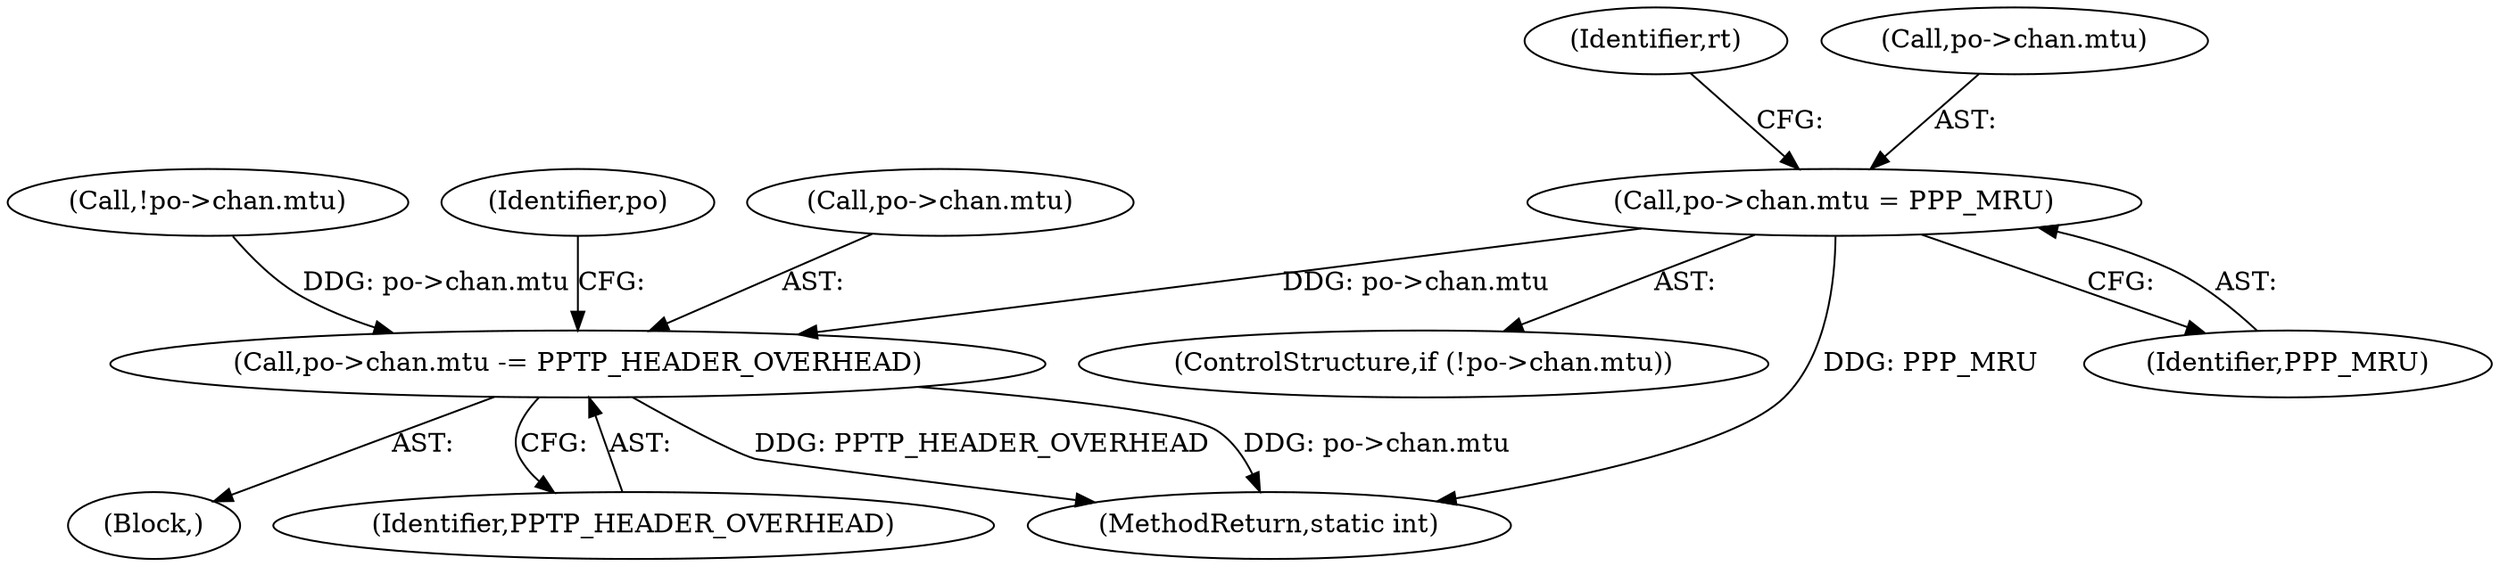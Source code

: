 digraph "0_linux_09ccfd238e5a0e670d8178cf50180ea81ae09ae1_0@pointer" {
"1000306" [label="(Call,po->chan.mtu = PPP_MRU)"];
"1000315" [label="(Call,po->chan.mtu -= PPTP_HEADER_OVERHEAD)"];
"1000312" [label="(Identifier,PPP_MRU)"];
"1000300" [label="(Call,!po->chan.mtu)"];
"1000299" [label="(ControlStructure,if (!po->chan.mtu))"];
"1000314" [label="(Identifier,rt)"];
"1000365" [label="(MethodReturn,static int)"];
"1000325" [label="(Identifier,po)"];
"1000107" [label="(Block,)"];
"1000307" [label="(Call,po->chan.mtu)"];
"1000321" [label="(Identifier,PPTP_HEADER_OVERHEAD)"];
"1000316" [label="(Call,po->chan.mtu)"];
"1000306" [label="(Call,po->chan.mtu = PPP_MRU)"];
"1000315" [label="(Call,po->chan.mtu -= PPTP_HEADER_OVERHEAD)"];
"1000306" -> "1000299"  [label="AST: "];
"1000306" -> "1000312"  [label="CFG: "];
"1000307" -> "1000306"  [label="AST: "];
"1000312" -> "1000306"  [label="AST: "];
"1000314" -> "1000306"  [label="CFG: "];
"1000306" -> "1000365"  [label="DDG: PPP_MRU"];
"1000306" -> "1000315"  [label="DDG: po->chan.mtu"];
"1000315" -> "1000107"  [label="AST: "];
"1000315" -> "1000321"  [label="CFG: "];
"1000316" -> "1000315"  [label="AST: "];
"1000321" -> "1000315"  [label="AST: "];
"1000325" -> "1000315"  [label="CFG: "];
"1000315" -> "1000365"  [label="DDG: po->chan.mtu"];
"1000315" -> "1000365"  [label="DDG: PPTP_HEADER_OVERHEAD"];
"1000300" -> "1000315"  [label="DDG: po->chan.mtu"];
}
